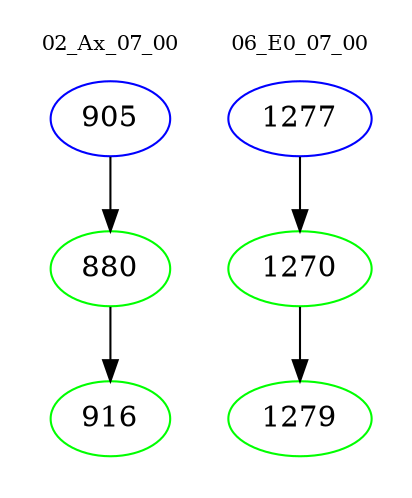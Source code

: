 digraph{
subgraph cluster_0 {
color = white
label = "02_Ax_07_00";
fontsize=10;
T0_905 [label="905", color="blue"]
T0_905 -> T0_880 [color="black"]
T0_880 [label="880", color="green"]
T0_880 -> T0_916 [color="black"]
T0_916 [label="916", color="green"]
}
subgraph cluster_1 {
color = white
label = "06_E0_07_00";
fontsize=10;
T1_1277 [label="1277", color="blue"]
T1_1277 -> T1_1270 [color="black"]
T1_1270 [label="1270", color="green"]
T1_1270 -> T1_1279 [color="black"]
T1_1279 [label="1279", color="green"]
}
}
